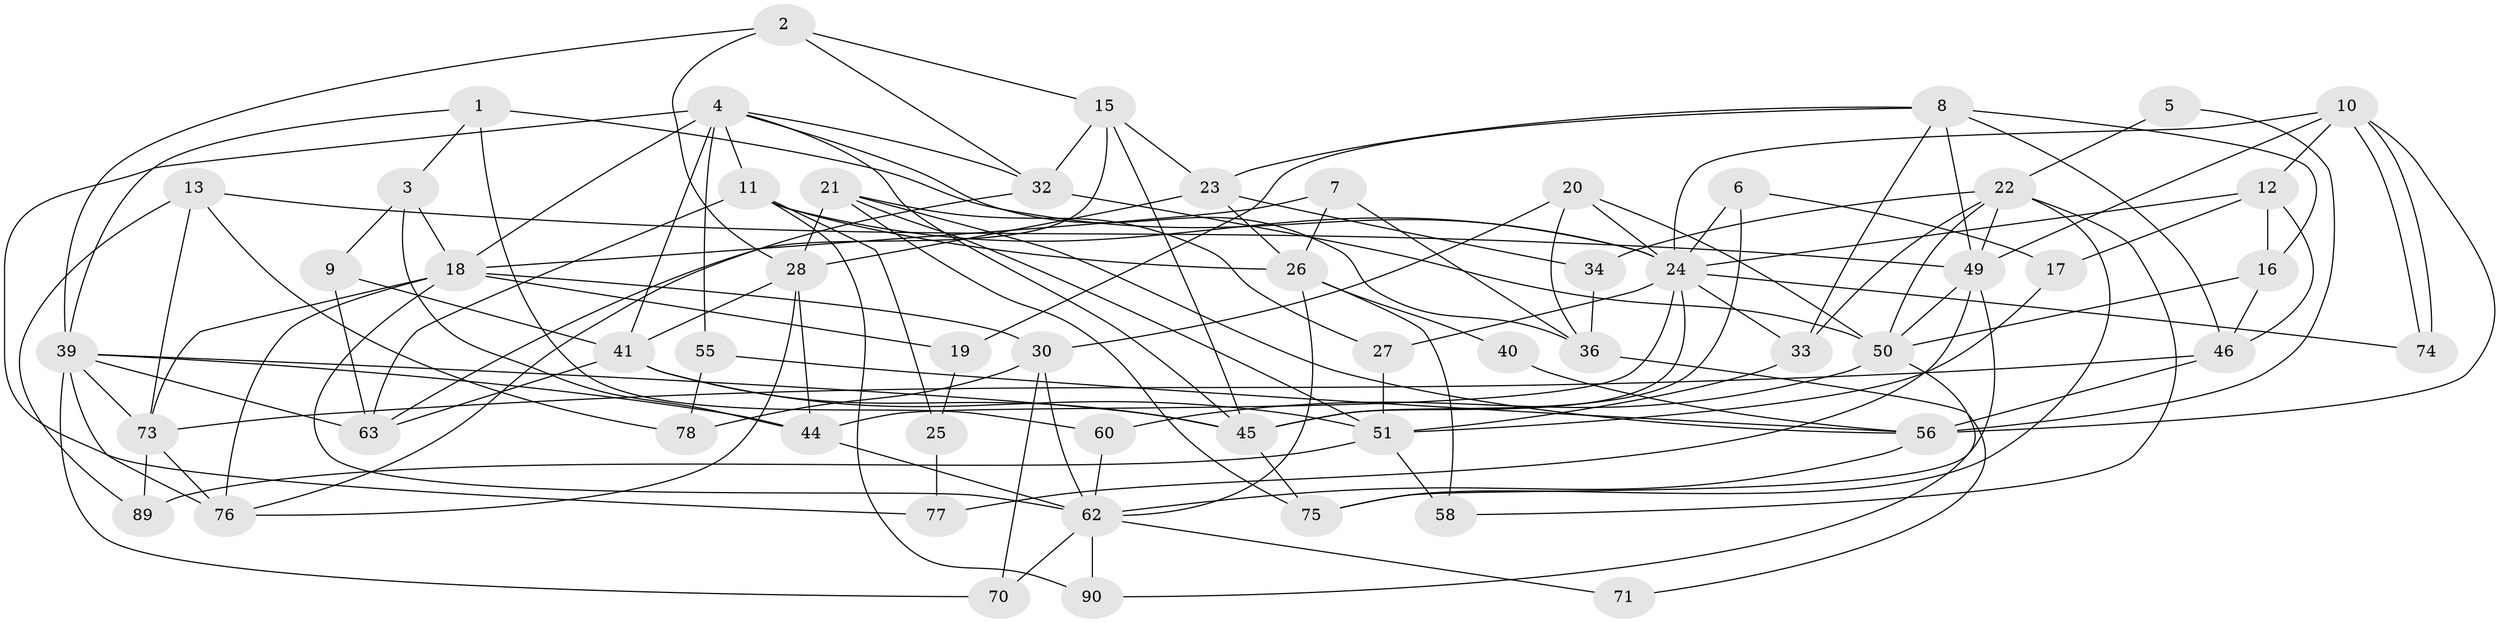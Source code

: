 // original degree distribution, {4: 0.2087912087912088, 2: 0.06593406593406594, 3: 0.3956043956043956, 7: 0.03296703296703297, 6: 0.07692307692307693, 5: 0.2087912087912088, 10: 0.01098901098901099}
// Generated by graph-tools (version 1.1) at 2025/11/02/27/25 16:11:21]
// undirected, 57 vertices, 136 edges
graph export_dot {
graph [start="1"]
  node [color=gray90,style=filled];
  1 [super="+47"];
  2 [super="+72"];
  3 [super="+29"];
  4 [super="+80"];
  5;
  6;
  7 [super="+67"];
  8 [super="+42"];
  9;
  10 [super="+66"];
  11 [super="+82"];
  12 [super="+59"];
  13 [super="+14"];
  15;
  16 [super="+43"];
  17;
  18 [super="+38"];
  19;
  20 [super="+86"];
  21 [super="+35"];
  22 [super="+52"];
  23 [super="+57"];
  24 [super="+37"];
  25;
  26 [super="+48"];
  27;
  28 [super="+31"];
  30 [super="+88"];
  32 [super="+65"];
  33 [super="+91"];
  34;
  36 [super="+81"];
  39 [super="+64"];
  40;
  41 [super="+85"];
  44;
  45 [super="+53"];
  46 [super="+84"];
  49 [super="+61"];
  50 [super="+68"];
  51 [super="+54"];
  55;
  56 [super="+79"];
  58;
  60 [super="+69"];
  62 [super="+83"];
  63;
  70;
  71;
  73 [super="+87"];
  74;
  75;
  76;
  77;
  78;
  89;
  90;
  1 -- 60;
  1 -- 24 [weight=2];
  1 -- 39;
  1 -- 3;
  2 -- 32;
  2 -- 28;
  2 -- 39;
  2 -- 15;
  3 -- 18;
  3 -- 44;
  3 -- 9;
  4 -- 55;
  4 -- 77;
  4 -- 45;
  4 -- 36;
  4 -- 18;
  4 -- 32;
  4 -- 41;
  4 -- 11;
  5 -- 56;
  5 -- 22;
  6 -- 17;
  6 -- 45 [weight=2];
  6 -- 24;
  7 -- 18 [weight=3];
  7 -- 26;
  7 -- 36;
  8 -- 33;
  8 -- 19;
  8 -- 16;
  8 -- 23;
  8 -- 49;
  8 -- 46 [weight=2];
  9 -- 63;
  9 -- 41;
  10 -- 12;
  10 -- 74;
  10 -- 74;
  10 -- 49;
  10 -- 56;
  10 -- 24;
  11 -- 63;
  11 -- 25;
  11 -- 90;
  11 -- 24;
  11 -- 26;
  12 -- 46;
  12 -- 24;
  12 -- 17;
  12 -- 16;
  13 -- 89;
  13 -- 49;
  13 -- 73;
  13 -- 78;
  15 -- 23;
  15 -- 32;
  15 -- 63;
  15 -- 45;
  16 -- 46;
  16 -- 50;
  17 -- 51;
  18 -- 19;
  18 -- 30;
  18 -- 76;
  18 -- 73;
  18 -- 62;
  19 -- 25;
  20 -- 24;
  20 -- 30;
  20 -- 50;
  20 -- 36;
  21 -- 28;
  21 -- 51;
  21 -- 56;
  21 -- 75;
  21 -- 27;
  22 -- 75;
  22 -- 58;
  22 -- 33;
  22 -- 34;
  22 -- 50;
  22 -- 49;
  23 -- 34;
  23 -- 26;
  23 -- 28;
  24 -- 44;
  24 -- 27;
  24 -- 33;
  24 -- 74;
  24 -- 45;
  25 -- 77;
  26 -- 58;
  26 -- 40;
  26 -- 62;
  27 -- 51;
  28 -- 44;
  28 -- 76;
  28 -- 41 [weight=2];
  30 -- 70;
  30 -- 78;
  30 -- 62;
  32 -- 76;
  32 -- 50;
  33 -- 51 [weight=2];
  34 -- 36;
  36 -- 71;
  39 -- 76;
  39 -- 70;
  39 -- 73;
  39 -- 45;
  39 -- 44;
  39 -- 63;
  40 -- 56;
  41 -- 45;
  41 -- 63;
  41 -- 51;
  44 -- 62;
  45 -- 75;
  46 -- 73;
  46 -- 56;
  49 -- 50;
  49 -- 77;
  49 -- 75;
  50 -- 90;
  50 -- 60 [weight=2];
  51 -- 58;
  51 -- 89;
  55 -- 56;
  55 -- 78;
  56 -- 62;
  60 -- 62;
  62 -- 70;
  62 -- 71;
  62 -- 90;
  73 -- 89;
  73 -- 76;
}
